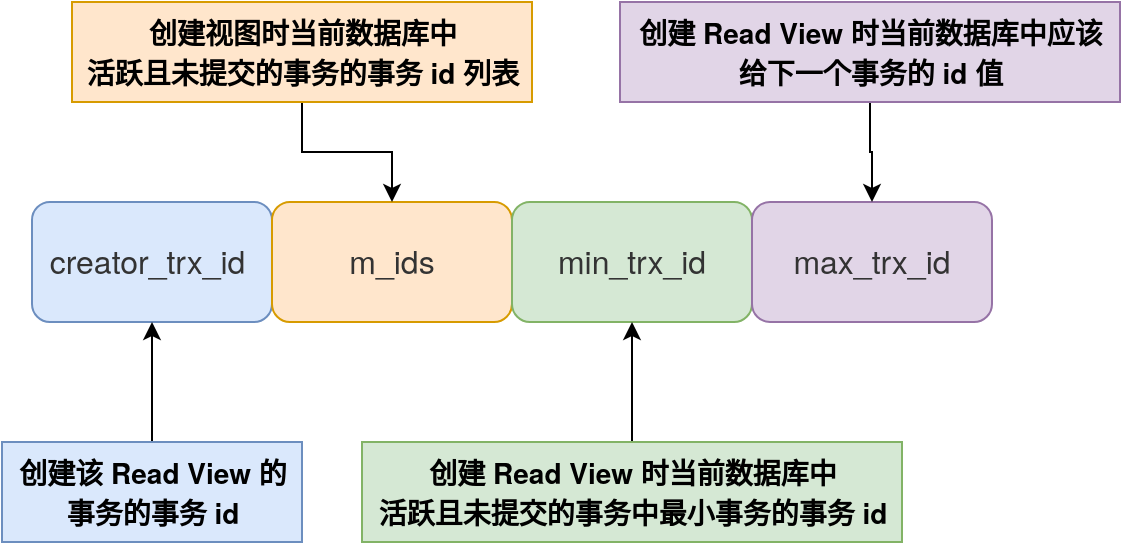 <mxfile version="14.9.5" type="github">
  <diagram id="sV5MQTqEMMXxN51rNGOI" name="第 1 页">
    <mxGraphModel dx="946" dy="501" grid="1" gridSize="10" guides="1" tooltips="1" connect="1" arrows="1" fold="1" page="1" pageScale="1" pageWidth="827" pageHeight="1169" math="0" shadow="0">
      <root>
        <mxCell id="0" />
        <mxCell id="1" parent="0" />
        <mxCell id="_vTZx45VKvPwmiZrtXwD-1" value="&lt;span style=&quot;color: rgb(51, 51, 51); font-family: &amp;quot;helvetica neue&amp;quot;, helvetica, arial, sans-serif; font-size: 16px; text-align: left;&quot;&gt;creator_trx_&lt;/span&gt;&lt;span style=&quot;color: rgb(51, 51, 51); font-family: &amp;quot;helvetica neue&amp;quot;, helvetica, arial, sans-serif; font-size: 16px; text-align: left;&quot;&gt;id&lt;/span&gt;&lt;span style=&quot;color: rgb(51, 51, 51); font-family: &amp;quot;helvetica neue&amp;quot;, helvetica, arial, sans-serif; font-size: 16px; text-align: left;&quot;&gt;&amp;nbsp;&lt;/span&gt;" style="rounded=1;whiteSpace=wrap;html=1;fontSize=16;fillColor=#dae8fc;strokeColor=#6c8ebf;labelBackgroundColor=none;" vertex="1" parent="1">
          <mxGeometry x="120" y="160" width="120" height="60" as="geometry" />
        </mxCell>
        <mxCell id="_vTZx45VKvPwmiZrtXwD-2" value="&lt;span style=&quot;color: rgb(51, 51, 51); font-family: &amp;quot;helvetica neue&amp;quot;, helvetica, arial, sans-serif; font-size: 16px; text-align: left;&quot;&gt;m_&lt;/span&gt;&lt;span style=&quot;color: rgb(51, 51, 51); font-family: &amp;quot;helvetica neue&amp;quot;, helvetica, arial, sans-serif; font-size: 16px; text-align: left;&quot;&gt;id&lt;/span&gt;&lt;span style=&quot;color: rgb(51, 51, 51); font-family: &amp;quot;helvetica neue&amp;quot;, helvetica, arial, sans-serif; font-size: 16px; text-align: left;&quot;&gt;s&lt;/span&gt;" style="rounded=1;whiteSpace=wrap;html=1;fontSize=16;fillColor=#ffe6cc;strokeColor=#d79b00;labelBackgroundColor=none;" vertex="1" parent="1">
          <mxGeometry x="240" y="160" width="120" height="60" as="geometry" />
        </mxCell>
        <mxCell id="_vTZx45VKvPwmiZrtXwD-3" value="&lt;span style=&quot;color: rgb(51, 51, 51); font-family: &amp;quot;helvetica neue&amp;quot;, helvetica, arial, sans-serif; font-size: 16px; text-align: left;&quot;&gt;min_trx_&lt;/span&gt;&lt;span style=&quot;color: rgb(51, 51, 51); font-family: &amp;quot;helvetica neue&amp;quot;, helvetica, arial, sans-serif; font-size: 16px; text-align: left;&quot;&gt;id&lt;/span&gt;" style="rounded=1;whiteSpace=wrap;html=1;fontSize=16;fillColor=#d5e8d4;strokeColor=#82b366;labelBackgroundColor=none;" vertex="1" parent="1">
          <mxGeometry x="360" y="160" width="120" height="60" as="geometry" />
        </mxCell>
        <mxCell id="_vTZx45VKvPwmiZrtXwD-4" value="&lt;span style=&quot;color: rgb(51, 51, 51); font-family: &amp;quot;helvetica neue&amp;quot;, helvetica, arial, sans-serif; font-size: 16px; text-align: left;&quot;&gt;max_trx_&lt;/span&gt;&lt;span style=&quot;color: rgb(51, 51, 51); font-family: &amp;quot;helvetica neue&amp;quot;, helvetica, arial, sans-serif; font-size: 16px; text-align: left;&quot;&gt;id&lt;/span&gt;" style="rounded=1;whiteSpace=wrap;html=1;fontSize=16;fillColor=#e1d5e7;strokeColor=#9673a6;labelBackgroundColor=none;" vertex="1" parent="1">
          <mxGeometry x="480" y="160" width="120" height="60" as="geometry" />
        </mxCell>
        <mxCell id="_vTZx45VKvPwmiZrtXwD-11" style="edgeStyle=orthogonalEdgeStyle;rounded=0;orthogonalLoop=1;jettySize=auto;html=1;entryX=0.5;entryY=1;entryDx=0;entryDy=0;fontSize=16;fontColor=#000000;" edge="1" parent="1" source="_vTZx45VKvPwmiZrtXwD-5" target="_vTZx45VKvPwmiZrtXwD-1">
          <mxGeometry relative="1" as="geometry" />
        </mxCell>
        <mxCell id="_vTZx45VKvPwmiZrtXwD-5" value="&lt;strong style=&quot;box-sizing: border-box; font-family: &amp;quot;helvetica neue&amp;quot;, helvetica, arial, sans-serif; font-size: 14px; text-align: left;&quot;&gt;&lt;span class=&quot;md-plain&quot; style=&quot;box-sizing: border-box&quot;&gt;创建该 Read  View 的&lt;br&gt;事务的事务 id&lt;/span&gt;&lt;/strong&gt;" style="text;html=1;align=center;verticalAlign=middle;resizable=0;points=[];autosize=1;strokeColor=#6c8ebf;fontSize=16;fillColor=#dae8fc;" vertex="1" parent="1">
          <mxGeometry x="105" y="280" width="150" height="50" as="geometry" />
        </mxCell>
        <mxCell id="_vTZx45VKvPwmiZrtXwD-12" style="edgeStyle=orthogonalEdgeStyle;rounded=0;orthogonalLoop=1;jettySize=auto;html=1;entryX=0.5;entryY=0;entryDx=0;entryDy=0;fontSize=16;fontColor=#000000;" edge="1" parent="1" source="_vTZx45VKvPwmiZrtXwD-6" target="_vTZx45VKvPwmiZrtXwD-2">
          <mxGeometry relative="1" as="geometry" />
        </mxCell>
        <mxCell id="_vTZx45VKvPwmiZrtXwD-6" value="&lt;span class=&quot;md-plain&quot; style=&quot;box-sizing: border-box; font-family: &amp;quot;helvetica neue&amp;quot;, helvetica, arial, sans-serif; font-size: 14px; text-align: left;&quot;&gt;创建视图时当前数据库中&lt;br&gt;&lt;/span&gt;&lt;span class=&quot;md-pair-s&quot; style=&quot;box-sizing: border-box; font-family: &amp;quot;helvetica neue&amp;quot;, helvetica, arial, sans-serif; font-size: 14px; text-align: left;&quot;&gt;&lt;strong style=&quot;box-sizing: border-box;&quot;&gt;&lt;span class=&quot;md-plain&quot; style=&quot;box-sizing: border-box&quot;&gt;活跃且未提交的事务的事务 id 列表&lt;/span&gt;&lt;/strong&gt;&lt;/span&gt;" style="text;html=1;align=center;verticalAlign=middle;resizable=0;points=[];autosize=1;strokeColor=#d79b00;fontSize=16;fontStyle=1;fillColor=#ffe6cc;" vertex="1" parent="1">
          <mxGeometry x="140" y="60" width="230" height="50" as="geometry" />
        </mxCell>
        <mxCell id="_vTZx45VKvPwmiZrtXwD-13" style="edgeStyle=orthogonalEdgeStyle;rounded=0;orthogonalLoop=1;jettySize=auto;html=1;entryX=0.5;entryY=1;entryDx=0;entryDy=0;fontSize=16;fontColor=#000000;" edge="1" parent="1" source="_vTZx45VKvPwmiZrtXwD-7" target="_vTZx45VKvPwmiZrtXwD-3">
          <mxGeometry relative="1" as="geometry" />
        </mxCell>
        <mxCell id="_vTZx45VKvPwmiZrtXwD-7" value="&lt;span class=&quot;md-plain md-expand&quot; style=&quot;box-sizing: border-box; font-family: &amp;quot;helvetica neue&amp;quot;, helvetica, arial, sans-serif; font-size: 14px; text-align: left;&quot;&gt;创建 Read  View 时当前数据库中&lt;br&gt;&lt;/span&gt;&lt;span class=&quot;md-pair-s &quot; style=&quot;box-sizing: border-box; font-family: &amp;quot;helvetica neue&amp;quot;, helvetica, arial, sans-serif; font-size: 14px; text-align: left;&quot;&gt;&lt;strong style=&quot;box-sizing: border-box;&quot;&gt;&lt;span class=&quot;md-plain&quot; style=&quot;box-sizing: border-box&quot;&gt;活跃且未提交的事务中最小事务的事务 id&lt;/span&gt;&lt;/strong&gt;&lt;/span&gt;" style="text;html=1;align=center;verticalAlign=middle;resizable=0;points=[];autosize=1;strokeColor=#82b366;fontSize=16;fontStyle=1;fillColor=#d5e8d4;" vertex="1" parent="1">
          <mxGeometry x="285" y="280" width="270" height="50" as="geometry" />
        </mxCell>
        <mxCell id="_vTZx45VKvPwmiZrtXwD-14" style="edgeStyle=orthogonalEdgeStyle;rounded=0;orthogonalLoop=1;jettySize=auto;html=1;entryX=0.5;entryY=0;entryDx=0;entryDy=0;fontSize=16;fontColor=#000000;" edge="1" parent="1" source="_vTZx45VKvPwmiZrtXwD-10" target="_vTZx45VKvPwmiZrtXwD-4">
          <mxGeometry relative="1" as="geometry" />
        </mxCell>
        <mxCell id="_vTZx45VKvPwmiZrtXwD-10" value="&lt;strong style=&quot;box-sizing: border-box; font-family: &amp;quot;helvetica neue&amp;quot;, helvetica, arial, sans-serif; font-size: 14px; text-align: left;&quot;&gt;&lt;span class=&quot;md-plain&quot; style=&quot;box-sizing: border-box&quot;&gt;创建 Read  View 时当前数据库中应该&lt;br&gt;给下一个事务的 id 值&lt;/span&gt;&lt;/strong&gt;" style="text;html=1;align=center;verticalAlign=middle;resizable=0;points=[];autosize=1;strokeColor=#9673a6;fontSize=16;fontStyle=1;fillColor=#e1d5e7;" vertex="1" parent="1">
          <mxGeometry x="414" y="60" width="250" height="50" as="geometry" />
        </mxCell>
      </root>
    </mxGraphModel>
  </diagram>
</mxfile>
